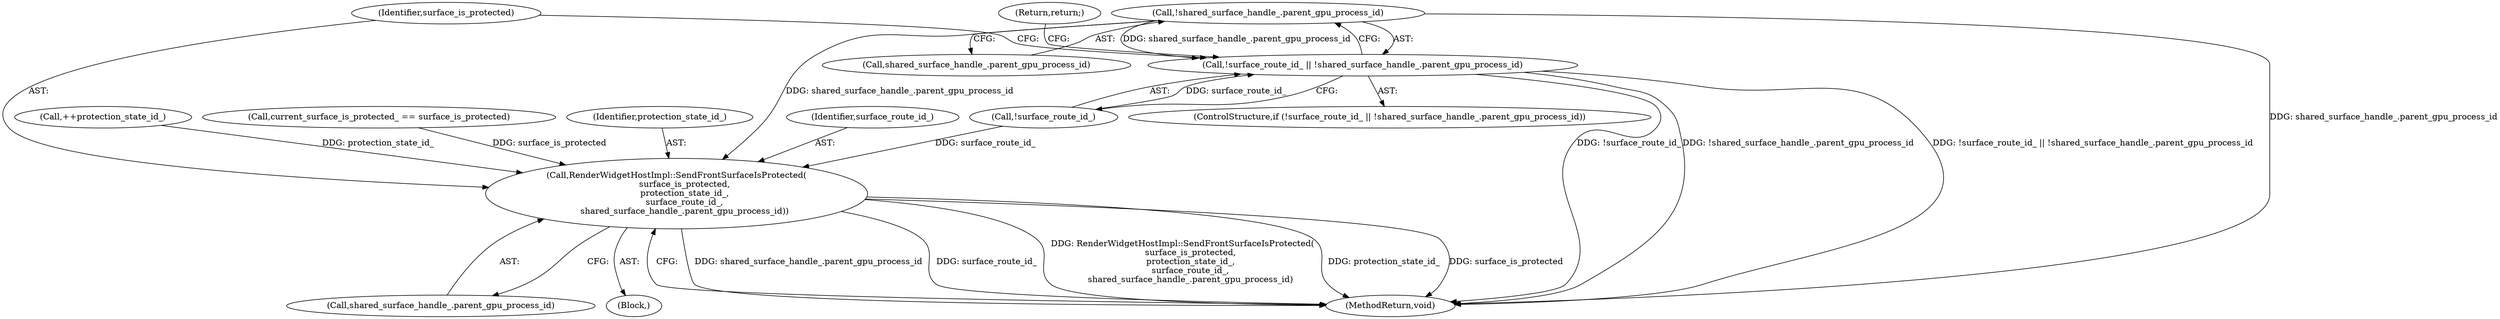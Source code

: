 digraph "1_Chrome_18d67244984a574ba2dd8779faabc0e3e34f4b76_23@del" {
"1000131" [label="(Call,!shared_surface_handle_.parent_gpu_process_id)"];
"1000128" [label="(Call,!surface_route_id_ || !shared_surface_handle_.parent_gpu_process_id)"];
"1000136" [label="(Call,RenderWidgetHostImpl::SendFrontSurfaceIsProtected(\n      surface_is_protected,\n      protection_state_id_,\n      surface_route_id_,\n      shared_surface_handle_.parent_gpu_process_id))"];
"1000131" [label="(Call,!shared_surface_handle_.parent_gpu_process_id)"];
"1000137" [label="(Identifier,surface_is_protected)"];
"1000143" [label="(MethodReturn,void)"];
"1000136" [label="(Call,RenderWidgetHostImpl::SendFrontSurfaceIsProtected(\n      surface_is_protected,\n      protection_state_id_,\n      surface_route_id_,\n      shared_surface_handle_.parent_gpu_process_id))"];
"1000127" [label="(ControlStructure,if (!surface_route_id_ || !shared_surface_handle_.parent_gpu_process_id))"];
"1000125" [label="(Call,++protection_state_id_)"];
"1000118" [label="(Call,current_surface_is_protected_ == surface_is_protected)"];
"1000132" [label="(Call,shared_surface_handle_.parent_gpu_process_id)"];
"1000140" [label="(Call,shared_surface_handle_.parent_gpu_process_id)"];
"1000135" [label="(Return,return;)"];
"1000128" [label="(Call,!surface_route_id_ || !shared_surface_handle_.parent_gpu_process_id)"];
"1000138" [label="(Identifier,protection_state_id_)"];
"1000139" [label="(Identifier,surface_route_id_)"];
"1000101" [label="(Block,)"];
"1000129" [label="(Call,!surface_route_id_)"];
"1000131" -> "1000128"  [label="AST: "];
"1000131" -> "1000132"  [label="CFG: "];
"1000132" -> "1000131"  [label="AST: "];
"1000128" -> "1000131"  [label="CFG: "];
"1000131" -> "1000143"  [label="DDG: shared_surface_handle_.parent_gpu_process_id"];
"1000131" -> "1000128"  [label="DDG: shared_surface_handle_.parent_gpu_process_id"];
"1000131" -> "1000136"  [label="DDG: shared_surface_handle_.parent_gpu_process_id"];
"1000128" -> "1000127"  [label="AST: "];
"1000128" -> "1000129"  [label="CFG: "];
"1000129" -> "1000128"  [label="AST: "];
"1000135" -> "1000128"  [label="CFG: "];
"1000137" -> "1000128"  [label="CFG: "];
"1000128" -> "1000143"  [label="DDG: !surface_route_id_"];
"1000128" -> "1000143"  [label="DDG: !surface_route_id_ || !shared_surface_handle_.parent_gpu_process_id"];
"1000128" -> "1000143"  [label="DDG: !shared_surface_handle_.parent_gpu_process_id"];
"1000129" -> "1000128"  [label="DDG: surface_route_id_"];
"1000136" -> "1000101"  [label="AST: "];
"1000136" -> "1000140"  [label="CFG: "];
"1000137" -> "1000136"  [label="AST: "];
"1000138" -> "1000136"  [label="AST: "];
"1000139" -> "1000136"  [label="AST: "];
"1000140" -> "1000136"  [label="AST: "];
"1000143" -> "1000136"  [label="CFG: "];
"1000136" -> "1000143"  [label="DDG: shared_surface_handle_.parent_gpu_process_id"];
"1000136" -> "1000143"  [label="DDG: surface_route_id_"];
"1000136" -> "1000143"  [label="DDG: RenderWidgetHostImpl::SendFrontSurfaceIsProtected(\n      surface_is_protected,\n      protection_state_id_,\n      surface_route_id_,\n      shared_surface_handle_.parent_gpu_process_id)"];
"1000136" -> "1000143"  [label="DDG: protection_state_id_"];
"1000136" -> "1000143"  [label="DDG: surface_is_protected"];
"1000118" -> "1000136"  [label="DDG: surface_is_protected"];
"1000125" -> "1000136"  [label="DDG: protection_state_id_"];
"1000129" -> "1000136"  [label="DDG: surface_route_id_"];
}
